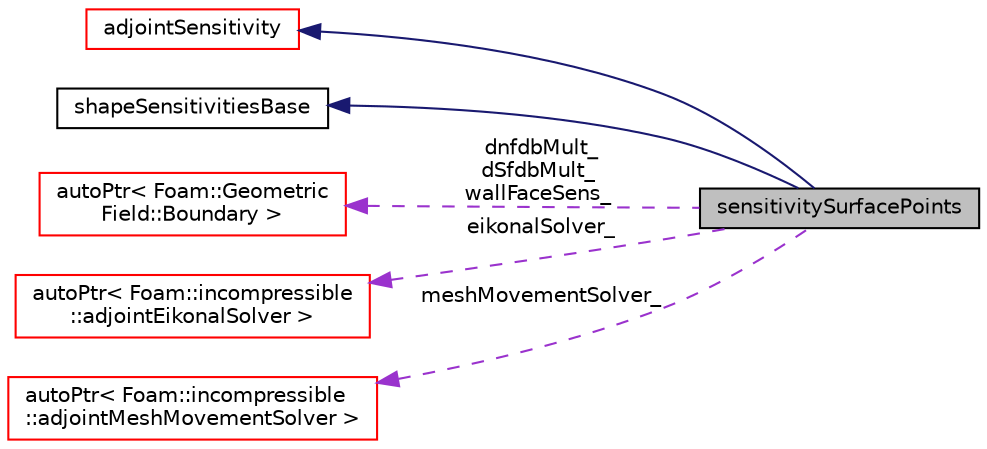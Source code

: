 digraph "sensitivitySurfacePoints"
{
  bgcolor="transparent";
  edge [fontname="Helvetica",fontsize="10",labelfontname="Helvetica",labelfontsize="10"];
  node [fontname="Helvetica",fontsize="10",shape=record];
  rankdir="LR";
  Node1 [label="sensitivitySurfacePoints",height=0.2,width=0.4,color="black", fillcolor="grey75", style="filled" fontcolor="black"];
  Node2 -> Node1 [dir="back",color="midnightblue",fontsize="10",style="solid",fontname="Helvetica"];
  Node2 [label="adjointSensitivity",height=0.2,width=0.4,color="red",URL="$classFoam_1_1incompressible_1_1adjointSensitivity.html",tooltip="Abstract base class for adjoint-based sensitivities in incompressible flows. "];
  Node3 -> Node1 [dir="back",color="midnightblue",fontsize="10",style="solid",fontname="Helvetica"];
  Node3 [label="shapeSensitivitiesBase",height=0.2,width=0.4,color="black",URL="$classFoam_1_1incompressible_1_1shapeSensitivitiesBase.html",tooltip="Base class supporting shape sensitivity derivatives. "];
  Node4 -> Node1 [dir="back",color="darkorchid3",fontsize="10",style="dashed",label=" dnfdbMult_\ndSfdbMult_\nwallFaceSens_" ,fontname="Helvetica"];
  Node4 [label="autoPtr\< Foam::Geometric\lField::Boundary \>",height=0.2,width=0.4,color="red",URL="$classFoam_1_1autoPtr.html"];
  Node5 -> Node1 [dir="back",color="darkorchid3",fontsize="10",style="dashed",label=" eikonalSolver_" ,fontname="Helvetica"];
  Node5 [label="autoPtr\< Foam::incompressible\l::adjointEikonalSolver \>",height=0.2,width=0.4,color="red",URL="$classFoam_1_1autoPtr.html"];
  Node6 -> Node1 [dir="back",color="darkorchid3",fontsize="10",style="dashed",label=" meshMovementSolver_" ,fontname="Helvetica"];
  Node6 [label="autoPtr\< Foam::incompressible\l::adjointMeshMovementSolver \>",height=0.2,width=0.4,color="red",URL="$classFoam_1_1autoPtr.html"];
}
